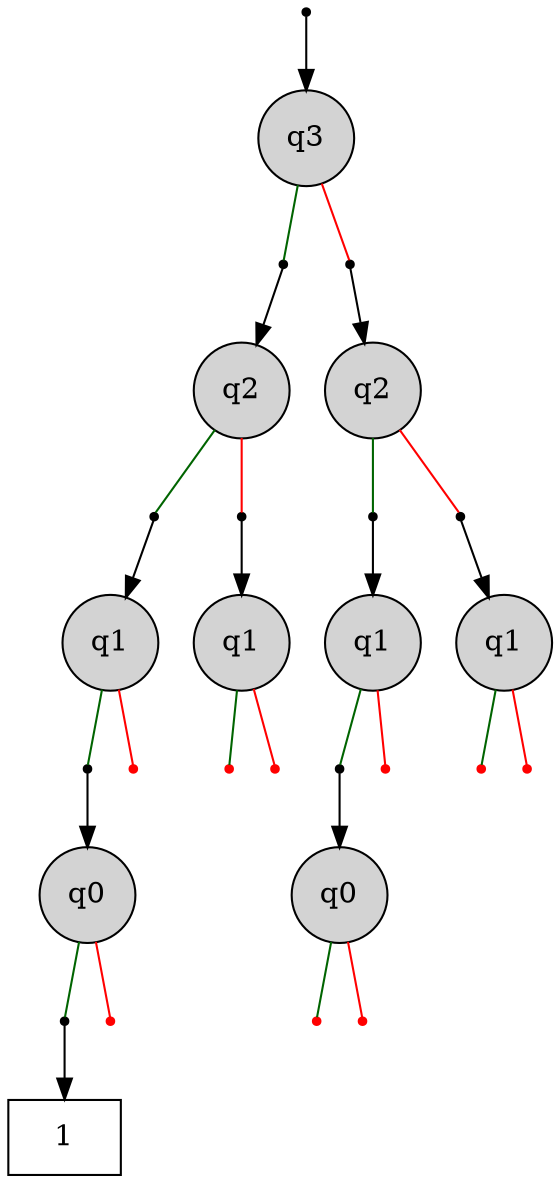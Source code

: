 digraph "DD" {
graph [center=true, ordering=out];
node [shape=circle, center=true];
"T" [ shape = box, label="1" ];
"R" [label="", shape=point];
"0" [ label="q3" ,style=filled, fillcolor=lightgray ];
"0h0"  [label="", shape=point];
"0h2"  [label="", shape=point];
"1" [ label="q2" ,style=filled, fillcolor=lightgray ];
"1h0"  [label="", shape=point];
"1h2"  [label="", shape=point];
"2" [ label="q2" ,style=filled, fillcolor=lightgray ];
"2h0"  [label="", shape=point];
"2h2"  [label="", shape=point];
"3" [ label="q1" ,style=filled, fillcolor=lightgray ];
"3h0"  [label="", shape=point];
"3h2"  [label="", shape=point , fillcolor=red, color=red];
"4" [ label="q1" ,style=filled, fillcolor=lightgray ];
"4h0"  [label="", shape=point , fillcolor=red, color=red];
"4h2"  [label="", shape=point , fillcolor=red, color=red];
"5" [ label="q1" ,style=filled, fillcolor=lightgray ];
"5h0"  [label="", shape=point];
"5h2"  [label="", shape=point , fillcolor=red, color=red];
"6" [ label="q1" ,style=filled, fillcolor=lightgray ];
"6h0"  [label="", shape=point , fillcolor=red, color=red];
"6h2"  [label="", shape=point , fillcolor=red, color=red];
"7" [ label="q0" ,style=filled, fillcolor=lightgray ];
"7h0"  [label="", shape=point ];
"7h2"  [label="", shape=point , fillcolor=red, color=red];
"8" [ label="q0" ,style=filled, fillcolor=lightgray ];
"8h0"  [label="", shape=point , fillcolor=red, color=red];
"8h2"  [label="", shape=point , fillcolor=red, color=red];

"R" -> "0"
{rank=same; "0h0" "0h2"}
"0" -> "0h0" [arrowhead=none,color=darkgreen];
"0h0" -> "1";
"0" -> "0h2" [arrowhead=none,color=red];
"0h2" -> "2";
{rank=same; "1h0" "1h2"}
"1" -> "1h0" [arrowhead=none,color=darkgreen];
"1h0" -> "3";
"1" -> "1h2" [arrowhead=none,color=red];
"1h2" -> "4";
{rank=same; "2h0" "2h2"}
"2" -> "2h0" [arrowhead=none,color=darkgreen];
"2h0" -> "5";
"2" -> "2h2" [arrowhead=none,color=red];
"2h2" -> "6";
{rank=same; "3h0" "3h2"}
"3" -> "3h0" [arrowhead=none,color=darkgreen];
"3h0" -> "7";
"3" -> "3h2" [arrowhead=none,color=red];
{rank=same; "4h0" "4h2"}
"4" -> "4h0" [arrowhead=none,color=darkgreen];
"4" -> "4h2" [arrowhead=none,color=red];
{rank=same; "5h0" "5h2"}
"5" -> "5h0" [arrowhead=none,color=darkgreen];
"5h0" -> "8";
"5" -> "5h2" [arrowhead=none,color=red];
{rank=same; "6h0" "6h2"}
"6" -> "6h0" [arrowhead=none,color=darkgreen];
"6" -> "6h2" [arrowhead=none,color=red];
{rank=same; "7h0" "7h2"}
"7" -> "7h0" [arrowhead=none,color=darkgreen];
"7h0"-> "T";
"7" -> "7h2" [arrowhead=none,color=red];
{rank=same; "8h0" "8h2"}
"8" -> "8h0" [arrowhead=none,color=darkgreen];
"8" -> "8h2" [arrowhead=none,color=red];

}
